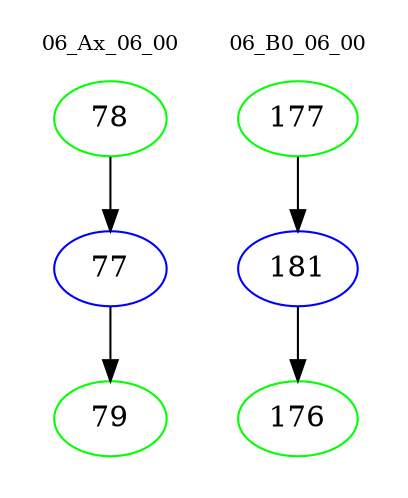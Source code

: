 digraph{
subgraph cluster_0 {
color = white
label = "06_Ax_06_00";
fontsize=10;
T0_78 [label="78", color="green"]
T0_78 -> T0_77 [color="black"]
T0_77 [label="77", color="blue"]
T0_77 -> T0_79 [color="black"]
T0_79 [label="79", color="green"]
}
subgraph cluster_1 {
color = white
label = "06_B0_06_00";
fontsize=10;
T1_177 [label="177", color="green"]
T1_177 -> T1_181 [color="black"]
T1_181 [label="181", color="blue"]
T1_181 -> T1_176 [color="black"]
T1_176 [label="176", color="green"]
}
}
